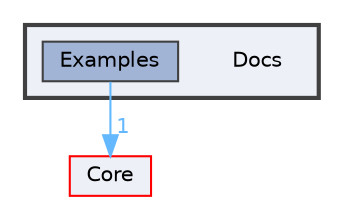 digraph "Docs"
{
 // LATEX_PDF_SIZE
  bgcolor="transparent";
  edge [fontname=Helvetica,fontsize=10,labelfontname=Helvetica,labelfontsize=10];
  node [fontname=Helvetica,fontsize=10,shape=box,height=0.2,width=0.4];
  compound=true
  subgraph clusterdir_5baf679cf4943df8904dce5d41d4d3dc {
    graph [ bgcolor="#edf0f7", pencolor="grey25", label="", fontname=Helvetica,fontsize=10 style="filled,bold", URL="dir_5baf679cf4943df8904dce5d41d4d3dc.html",tooltip=""]
    dir_5baf679cf4943df8904dce5d41d4d3dc [shape=plaintext, label="Docs"];
  dir_ff5284937d108f0b7606aff233a1a6e0 [label="Examples", fillcolor="#a2b4d6", color="grey25", style="filled", URL="dir_ff5284937d108f0b7606aff233a1a6e0.html",tooltip=""];
  }
  dir_c6310732a22f63c0c2fc5595561e68f1 [label="Core", fillcolor="#edf0f7", color="red", style="filled", URL="dir_c6310732a22f63c0c2fc5595561e68f1.html",tooltip=""];
  dir_ff5284937d108f0b7606aff233a1a6e0->dir_c6310732a22f63c0c2fc5595561e68f1 [headlabel="1", labeldistance=1.5 headhref="dir_000008_000005.html" href="dir_000008_000005.html" color="steelblue1" fontcolor="steelblue1"];
}
